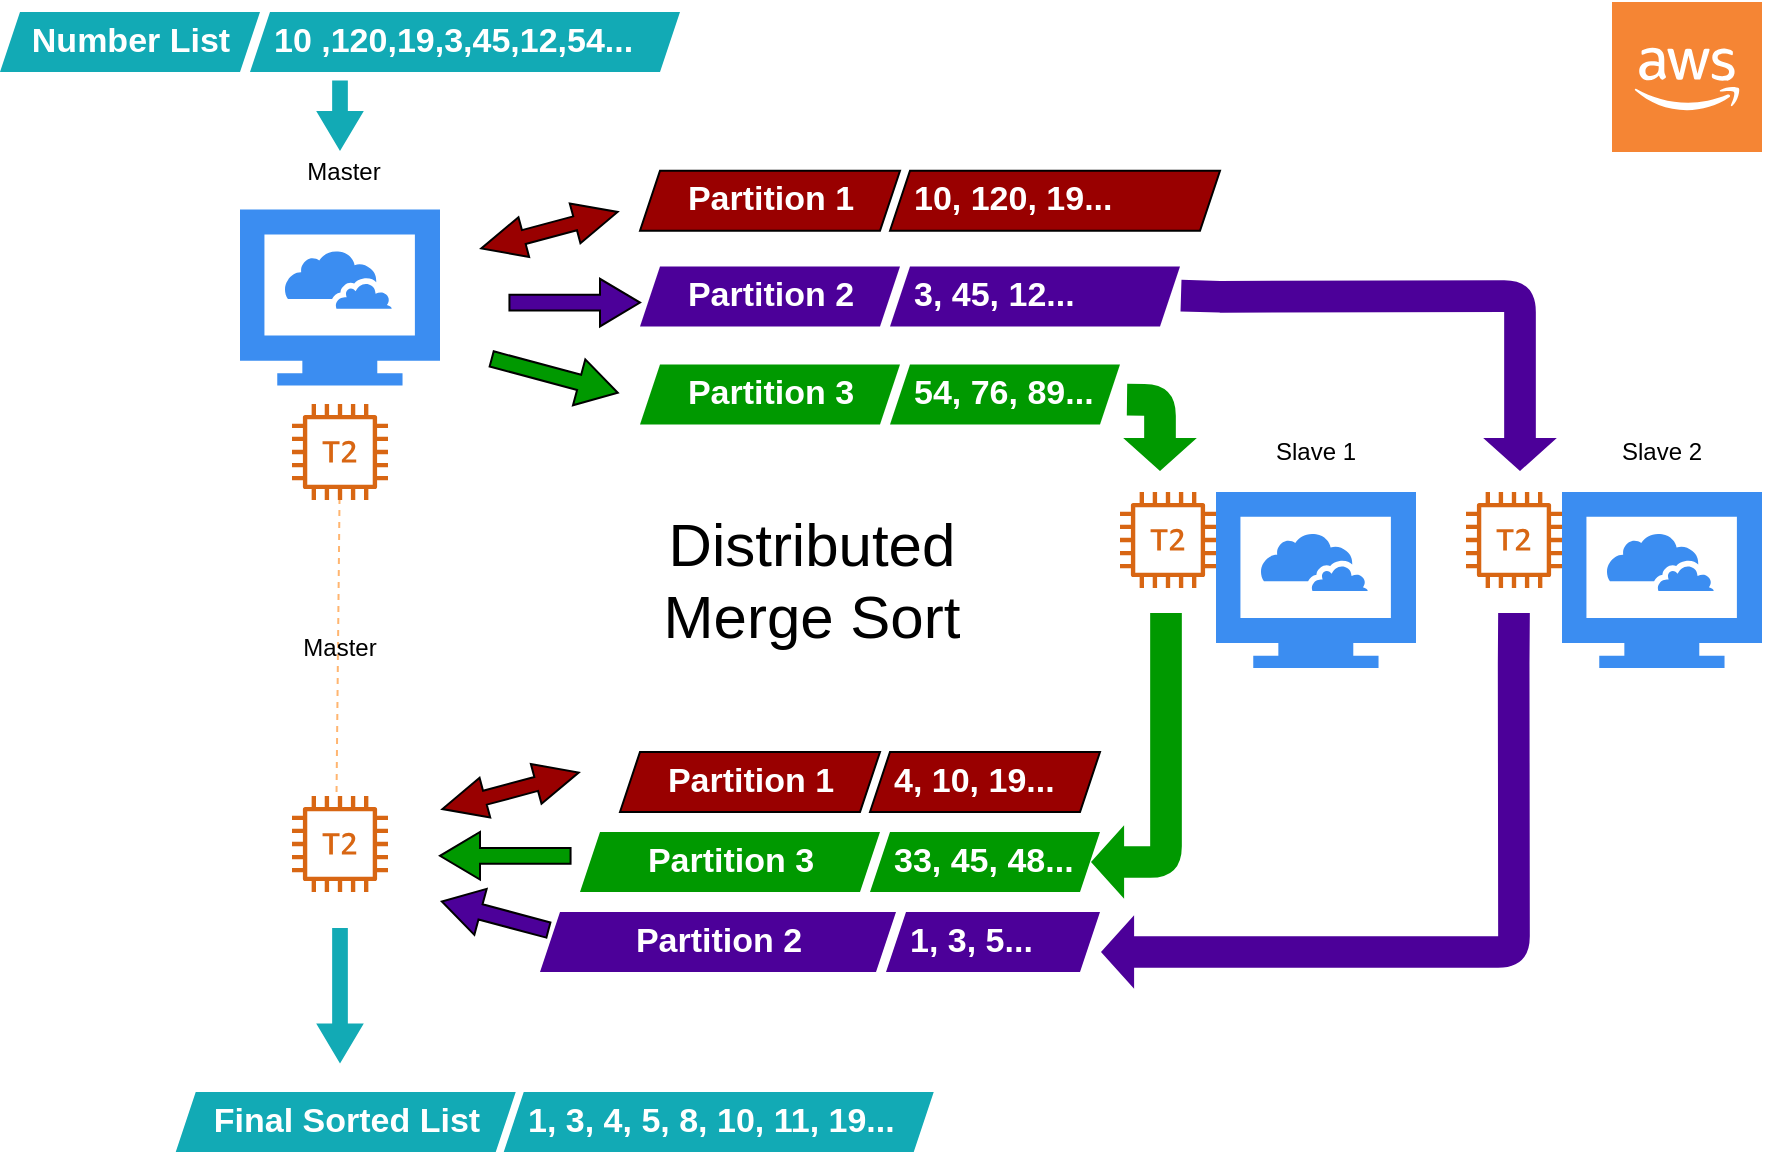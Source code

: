 <mxfile version="12.4.2" type="device" pages="1"><diagram id="0kQcr6y81RmFVdrx9z9n" name="Page-1"><mxGraphModel dx="2506" dy="979" grid="1" gridSize="10" guides="1" tooltips="1" connect="1" arrows="1" fold="1" page="1" pageScale="1" pageWidth="850" pageHeight="1100" background="none" math="0" shadow="0"><root><mxCell id="0"/><mxCell id="1" parent="0"/><mxCell id="bxZUmGIxkEPzLO-GA78D-32" value="" style="html=1;aspect=fixed;strokeColor=none;shadow=0;align=center;verticalAlign=top;fillColor=#3B8DF1;shape=mxgraph.gcp2.cloud_computer" parent="1" vertex="1"><mxGeometry x="-130" y="258.8" width="100" height="88" as="geometry"/></mxCell><mxCell id="bxZUmGIxkEPzLO-GA78D-33" value="" style="html=1;aspect=fixed;strokeColor=none;shadow=0;align=center;verticalAlign=top;fillColor=#3B8DF1;shape=mxgraph.gcp2.cloud_computer" parent="1" vertex="1"><mxGeometry x="358" y="400" width="100" height="88" as="geometry"/></mxCell><mxCell id="bxZUmGIxkEPzLO-GA78D-34" value="" style="html=1;aspect=fixed;strokeColor=none;shadow=0;align=center;verticalAlign=top;fillColor=#3B8DF1;shape=mxgraph.gcp2.cloud_computer" parent="1" vertex="1"><mxGeometry x="531" y="400" width="100" height="88" as="geometry"/></mxCell><mxCell id="bxZUmGIxkEPzLO-GA78D-35" value="Master" style="text;html=1;strokeColor=none;fillColor=none;align=center;verticalAlign=middle;whiteSpace=wrap;rounded=0;" parent="1" vertex="1"><mxGeometry x="-97.64" y="230" width="40" height="20" as="geometry"/></mxCell><mxCell id="bxZUmGIxkEPzLO-GA78D-36" value="Slave 1" style="text;html=1;strokeColor=none;fillColor=none;align=center;verticalAlign=middle;whiteSpace=wrap;rounded=0;" parent="1" vertex="1"><mxGeometry x="383" y="370" width="50" height="20" as="geometry"/></mxCell><mxCell id="bxZUmGIxkEPzLO-GA78D-37" value="Slave 2" style="text;html=1;strokeColor=none;fillColor=none;align=center;verticalAlign=middle;whiteSpace=wrap;rounded=0;" parent="1" vertex="1"><mxGeometry x="556" y="370" width="50" height="20" as="geometry"/></mxCell><mxCell id="bxZUmGIxkEPzLO-GA78D-42" value="" style="outlineConnect=0;dashed=0;verticalLabelPosition=bottom;verticalAlign=top;align=center;html=1;shape=mxgraph.aws3.cloud_2;fillColor=#F58534;gradientColor=none;" parent="1" vertex="1"><mxGeometry x="556" y="155" width="75" height="75" as="geometry"/></mxCell><mxCell id="bxZUmGIxkEPzLO-GA78D-43" value="" style="outlineConnect=0;fontColor=#232F3E;gradientColor=none;fillColor=#D86613;strokeColor=none;dashed=0;verticalLabelPosition=bottom;verticalAlign=top;align=center;html=1;fontSize=12;fontStyle=0;aspect=fixed;pointerEvents=1;shape=mxgraph.aws4.t2_instance;" parent="1" vertex="1"><mxGeometry x="310" y="400" width="48" height="48" as="geometry"/></mxCell><mxCell id="bxZUmGIxkEPzLO-GA78D-44" value="" style="outlineConnect=0;fontColor=#232F3E;gradientColor=none;fillColor=#D86613;strokeColor=none;dashed=0;verticalLabelPosition=bottom;verticalAlign=top;align=center;html=1;fontSize=12;fontStyle=0;aspect=fixed;pointerEvents=1;shape=mxgraph.aws4.t2_instance;" parent="1" vertex="1"><mxGeometry x="483" y="400" width="48" height="48" as="geometry"/></mxCell><mxCell id="bxZUmGIxkEPzLO-GA78D-45" value="" style="outlineConnect=0;fontColor=#232F3E;gradientColor=none;fillColor=#D86613;strokeColor=none;dashed=0;verticalLabelPosition=bottom;verticalAlign=top;align=center;html=1;fontSize=12;fontStyle=0;aspect=fixed;pointerEvents=1;shape=mxgraph.aws4.t2_instance;" parent="1" vertex="1"><mxGeometry x="-104" y="552" width="48" height="48" as="geometry"/></mxCell><mxCell id="bxZUmGIxkEPzLO-GA78D-54" value="Number List" style="shape=mxgraph.infographic.parallelogram;dx=5;html=1;fillColor=#12AAB5;strokeColor=none;shadow=0;fontSize=17;fontColor=#FFFFFF;align=center;fontStyle=1;" parent="1" vertex="1"><mxGeometry x="-250" y="160" width="130" height="30" as="geometry"/></mxCell><mxCell id="bxZUmGIxkEPzLO-GA78D-55" value="10 ,120,19,3,45,12,54..." style="shape=mxgraph.infographic.parallelogram;dx=5;;html=1;fillColor=#12AAB5;strokeColor=none;shadow=0;fontSize=17;fontColor=#FFFFFF;align=left;spacingLeft=10;fontStyle=1;" parent="1" vertex="1"><mxGeometry x="-125" y="160" width="215" height="30" as="geometry"/></mxCell><mxCell id="_6lbplTXmlBOqNwLvHBf-7" value="Partition 1" style="shape=mxgraph.infographic.parallelogram;dx=5;html=1;shadow=0;fontSize=17;align=center;fontStyle=1;fillColor=#990000;fontColor=#FFFFFF;" vertex="1" parent="1"><mxGeometry x="70" y="239.4" width="130" height="30" as="geometry"/></mxCell><mxCell id="_6lbplTXmlBOqNwLvHBf-8" value="10, 120, 19..." style="shape=mxgraph.infographic.parallelogram;dx=5;;html=1;shadow=0;fontSize=17;align=left;spacingLeft=10;fontStyle=1;fillColor=#990000;fontColor=#FFFFFF;" vertex="1" parent="1"><mxGeometry x="195" y="239.4" width="165" height="30" as="geometry"/></mxCell><mxCell id="_6lbplTXmlBOqNwLvHBf-9" value="Partition 2" style="shape=mxgraph.infographic.parallelogram;dx=5;html=1;fillColor=#4C0099;strokeColor=none;shadow=0;fontSize=17;fontColor=#FFFFFF;align=center;fontStyle=1;" vertex="1" parent="1"><mxGeometry x="70" y="287.2" width="130" height="30" as="geometry"/></mxCell><mxCell id="_6lbplTXmlBOqNwLvHBf-10" value="3, 45, 12..." style="shape=mxgraph.infographic.parallelogram;dx=5;;html=1;fillColor=#4C0099;strokeColor=none;shadow=0;fontSize=17;fontColor=#FFFFFF;align=left;spacingLeft=10;fontStyle=1;" vertex="1" parent="1"><mxGeometry x="195" y="287.2" width="145" height="30" as="geometry"/></mxCell><mxCell id="_6lbplTXmlBOqNwLvHBf-11" value="Partition 3" style="shape=mxgraph.infographic.parallelogram;dx=5;html=1;fillColor=#009900;strokeColor=none;shadow=0;fontSize=17;fontColor=#FFFFFF;align=center;fontStyle=1;" vertex="1" parent="1"><mxGeometry x="70" y="336.2" width="130" height="30" as="geometry"/></mxCell><mxCell id="_6lbplTXmlBOqNwLvHBf-12" value="54, 76, 89..." style="shape=mxgraph.infographic.parallelogram;dx=5;;html=1;fillColor=#009900;strokeColor=none;shadow=0;fontSize=17;fontColor=#FFFFFF;align=left;spacingLeft=10;fontStyle=1;" vertex="1" parent="1"><mxGeometry x="195" y="336.2" width="115" height="30" as="geometry"/></mxCell><mxCell id="_6lbplTXmlBOqNwLvHBf-13" value="" style="shape=flexArrow;endArrow=classic;html=1;fontColor=#6600CC;strokeColor=none;fillColor=#4C0099;width=15.833;endSize=5.183;" edge="1" parent="1"><mxGeometry width="50" height="50" relative="1" as="geometry"><mxPoint x="340" y="301.78" as="sourcePoint"/><mxPoint x="510" y="390" as="targetPoint"/><Array as="points"><mxPoint x="360" y="302.4"/><mxPoint x="510" y="302"/></Array></mxGeometry></mxCell><mxCell id="_6lbplTXmlBOqNwLvHBf-17" value="" style="html=1;shadow=0;dashed=0;align=center;verticalAlign=middle;shape=mxgraph.arrows2.twoWayArrow;dy=0.65;dx=22;fillColor=#990000;fontColor=#6600CC;rotation=-15;" vertex="1" parent="1"><mxGeometry x="-10.55" y="258.8" width="70.55" height="20.6" as="geometry"/></mxCell><mxCell id="_6lbplTXmlBOqNwLvHBf-18" value="" style="html=1;shadow=0;dashed=0;align=center;verticalAlign=middle;shape=mxgraph.arrows2.arrow;dy=0.67;dx=20;notch=0;fillColor=#4C0099;fontColor=#6600CC;" vertex="1" parent="1"><mxGeometry x="4.72" y="293.4" width="65.28" height="23.8" as="geometry"/></mxCell><mxCell id="_6lbplTXmlBOqNwLvHBf-20" value="" style="html=1;shadow=0;dashed=0;align=center;verticalAlign=middle;shape=mxgraph.arrows2.arrow;dy=0.67;dx=20;notch=0;fillColor=#009900;fontColor=#6600CC;rotation=15;" vertex="1" parent="1"><mxGeometry x="-5.28" y="330" width="65.28" height="23.8" as="geometry"/></mxCell><mxCell id="_6lbplTXmlBOqNwLvHBf-23" value="" style="shape=flexArrow;endArrow=classic;html=1;fontColor=#6600CC;strokeColor=none;fillColor=#009900;width=15.833;endSize=5.183;" edge="1" parent="1"><mxGeometry width="50" height="50" relative="1" as="geometry"><mxPoint x="313" y="353.8" as="sourcePoint"/><mxPoint x="330" y="390" as="targetPoint"/><Array as="points"><mxPoint x="330" y="354"/></Array></mxGeometry></mxCell><mxCell id="_6lbplTXmlBOqNwLvHBf-26" value="" style="html=1;shadow=0;dashed=0;align=center;verticalAlign=middle;shape=mxgraph.arrows2.arrow;dy=0.67;dx=20;notch=0;fillColor=#12AAB5;fontColor=#6600CC;rotation=90;strokeColor=none;" vertex="1" parent="1"><mxGeometry x="-97.64" y="200" width="35.28" height="23.8" as="geometry"/></mxCell><mxCell id="_6lbplTXmlBOqNwLvHBf-31" value="Partition 1" style="shape=mxgraph.infographic.parallelogram;dx=5;html=1;shadow=0;fontSize=17;align=center;fontStyle=1;fillColor=#990000;fontColor=#FFFFFF;" vertex="1" parent="1"><mxGeometry x="60" y="530" width="130" height="30" as="geometry"/></mxCell><mxCell id="_6lbplTXmlBOqNwLvHBf-32" value="4, 10, 19..." style="shape=mxgraph.infographic.parallelogram;dx=5;;html=1;shadow=0;fontSize=17;align=left;spacingLeft=10;fontStyle=1;fillColor=#990000;fontColor=#FFFFFF;" vertex="1" parent="1"><mxGeometry x="185" y="530" width="115" height="30" as="geometry"/></mxCell><mxCell id="_6lbplTXmlBOqNwLvHBf-33" value="Partition 2" style="shape=mxgraph.infographic.parallelogram;dx=5;html=1;fillColor=#4C0099;strokeColor=none;shadow=0;fontSize=17;fontColor=#FFFFFF;align=center;fontStyle=1;" vertex="1" parent="1"><mxGeometry x="20" y="610" width="178" height="30" as="geometry"/></mxCell><mxCell id="_6lbplTXmlBOqNwLvHBf-34" value="1, 3, 5..." style="shape=mxgraph.infographic.parallelogram;dx=5;;html=1;fillColor=#4C0099;strokeColor=none;shadow=0;fontSize=17;fontColor=#FFFFFF;align=left;spacingLeft=10;fontStyle=1;" vertex="1" parent="1"><mxGeometry x="193" y="610" width="107" height="30" as="geometry"/></mxCell><mxCell id="_6lbplTXmlBOqNwLvHBf-35" value="Partition 3" style="shape=mxgraph.infographic.parallelogram;dx=5;html=1;fillColor=#009900;strokeColor=none;shadow=0;fontSize=17;fontColor=#FFFFFF;align=center;fontStyle=1;" vertex="1" parent="1"><mxGeometry x="40" y="570" width="150" height="30" as="geometry"/></mxCell><mxCell id="_6lbplTXmlBOqNwLvHBf-36" value="33, 45, 48..." style="shape=mxgraph.infographic.parallelogram;dx=5;;html=1;fillColor=#009900;strokeColor=none;shadow=0;fontSize=17;fontColor=#FFFFFF;align=left;spacingLeft=10;fontStyle=1;" vertex="1" parent="1"><mxGeometry x="185" y="570" width="115" height="30" as="geometry"/></mxCell><mxCell id="_6lbplTXmlBOqNwLvHBf-39" value="" style="shape=flexArrow;endArrow=classic;html=1;fontColor=#6600CC;strokeColor=none;fillColor=#009900;width=15.833;endSize=5.183;entryX=0;entryY=0.5;entryDx=110;entryDy=0;entryPerimeter=0;" edge="1" parent="1" target="_6lbplTXmlBOqNwLvHBf-36"><mxGeometry width="50" height="50" relative="1" as="geometry"><mxPoint x="333" y="460" as="sourcePoint"/><mxPoint x="327" y="576.2" as="targetPoint"/><Array as="points"><mxPoint x="333" y="585"/></Array></mxGeometry></mxCell><mxCell id="_6lbplTXmlBOqNwLvHBf-40" value="" style="shape=flexArrow;endArrow=classic;html=1;fontColor=#6600CC;strokeColor=none;fillColor=#4C0099;width=15.833;endSize=5.183;" edge="1" parent="1"><mxGeometry width="50" height="50" relative="1" as="geometry"><mxPoint x="507" y="460" as="sourcePoint"/><mxPoint x="300" y="630" as="targetPoint"/><Array as="points"><mxPoint x="506.83" y="485.67"/><mxPoint x="507" y="630"/></Array></mxGeometry></mxCell><mxCell id="_6lbplTXmlBOqNwLvHBf-41" value="" style="outlineConnect=0;fontColor=#232F3E;gradientColor=none;fillColor=#D86613;strokeColor=none;dashed=0;verticalLabelPosition=bottom;verticalAlign=top;align=center;html=1;fontSize=12;fontStyle=0;aspect=fixed;pointerEvents=1;shape=mxgraph.aws4.t2_instance;" vertex="1" parent="1"><mxGeometry x="-104" y="356" width="48" height="48" as="geometry"/></mxCell><mxCell id="_6lbplTXmlBOqNwLvHBf-44" value="" style="endArrow=none;dashed=1;html=1;strokeColor=#FFB570;fillColor=#009900;fontColor=#6600CC;exitX=0.464;exitY=-0.042;exitDx=0;exitDy=0;exitPerimeter=0;" edge="1" parent="1" source="bxZUmGIxkEPzLO-GA78D-45" target="_6lbplTXmlBOqNwLvHBf-41"><mxGeometry width="50" height="50" relative="1" as="geometry"><mxPoint x="-90" y="520" as="sourcePoint"/><mxPoint x="-40" y="470" as="targetPoint"/></mxGeometry></mxCell><mxCell id="_6lbplTXmlBOqNwLvHBf-45" value="Master" style="text;html=1;strokeColor=none;fillColor=none;align=center;verticalAlign=middle;whiteSpace=wrap;rounded=0;" vertex="1" parent="1"><mxGeometry x="-100" y="468" width="40" height="20" as="geometry"/></mxCell><mxCell id="_6lbplTXmlBOqNwLvHBf-46" value="" style="html=1;shadow=0;dashed=0;align=center;verticalAlign=middle;shape=mxgraph.arrows2.twoWayArrow;dy=0.65;dx=22;fillColor=#990000;fontColor=#6600CC;rotation=-15;" vertex="1" parent="1"><mxGeometry x="-30.0" y="539.1" width="70.55" height="20.6" as="geometry"/></mxCell><mxCell id="_6lbplTXmlBOqNwLvHBf-48" value="" style="html=1;shadow=0;dashed=0;align=center;verticalAlign=middle;shape=mxgraph.arrows2.arrow;dy=0.67;dx=20;notch=0;fillColor=#4C0099;fontColor=#6600CC;direction=west;rotation=15;" vertex="1" parent="1"><mxGeometry x="-30" y="600" width="55.14" height="23.8" as="geometry"/></mxCell><mxCell id="_6lbplTXmlBOqNwLvHBf-49" value="" style="html=1;shadow=0;dashed=0;align=center;verticalAlign=middle;shape=mxgraph.arrows2.arrow;dy=0.67;dx=20;notch=0;fillColor=#009900;fontColor=#6600CC;rotation=-180;" vertex="1" parent="1"><mxGeometry x="-30" y="570" width="65.28" height="23.8" as="geometry"/></mxCell><mxCell id="_6lbplTXmlBOqNwLvHBf-50" value="Final Sorted List" style="shape=mxgraph.infographic.parallelogram;dx=5;html=1;fillColor=#12AAB5;strokeColor=none;shadow=0;fontSize=17;fontColor=#FFFFFF;align=center;fontStyle=1;" vertex="1" parent="1"><mxGeometry x="-162.14" y="700" width="170" height="30" as="geometry"/></mxCell><mxCell id="_6lbplTXmlBOqNwLvHBf-51" value="1, 3, 4, 5, 8, 10, 11, 19..." style="shape=mxgraph.infographic.parallelogram;dx=5;;html=1;fillColor=#12AAB5;strokeColor=none;shadow=0;fontSize=17;fontColor=#FFFFFF;align=left;spacingLeft=10;fontStyle=1;" vertex="1" parent="1"><mxGeometry x="1.86" y="700" width="215" height="30" as="geometry"/></mxCell><mxCell id="_6lbplTXmlBOqNwLvHBf-52" value="" style="html=1;shadow=0;dashed=0;align=center;verticalAlign=middle;shape=mxgraph.arrows2.arrow;dy=0.67;dx=20;notch=0;fillColor=#12AAB5;fontColor=#6600CC;rotation=90;strokeColor=none;" vertex="1" parent="1"><mxGeometry x="-113.82" y="639.98" width="67.64" height="23.8" as="geometry"/></mxCell><mxCell id="_6lbplTXmlBOqNwLvHBf-53" value="Distributed&lt;br&gt;Merge Sort" style="text;html=1;strokeColor=none;fillColor=none;align=center;verticalAlign=middle;whiteSpace=wrap;rounded=0;fontColor=#000000;labelBackgroundColor=none;fontSize=30;" vertex="1" parent="1"><mxGeometry x="40.55" y="416" width="230" height="56" as="geometry"/></mxCell></root></mxGraphModel></diagram></mxfile>
